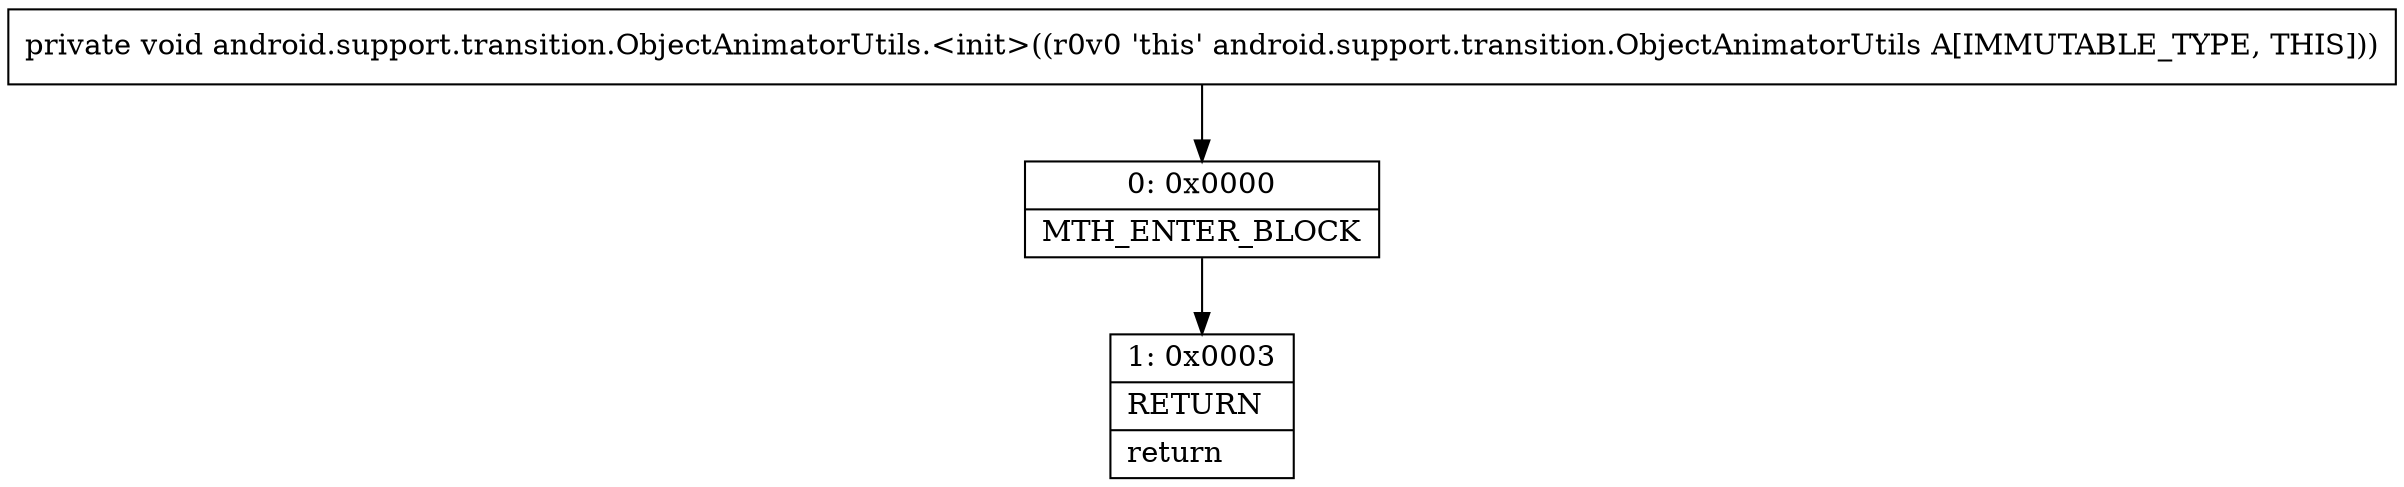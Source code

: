 digraph "CFG forandroid.support.transition.ObjectAnimatorUtils.\<init\>()V" {
Node_0 [shape=record,label="{0\:\ 0x0000|MTH_ENTER_BLOCK\l}"];
Node_1 [shape=record,label="{1\:\ 0x0003|RETURN\l|return\l}"];
MethodNode[shape=record,label="{private void android.support.transition.ObjectAnimatorUtils.\<init\>((r0v0 'this' android.support.transition.ObjectAnimatorUtils A[IMMUTABLE_TYPE, THIS])) }"];
MethodNode -> Node_0;
Node_0 -> Node_1;
}

